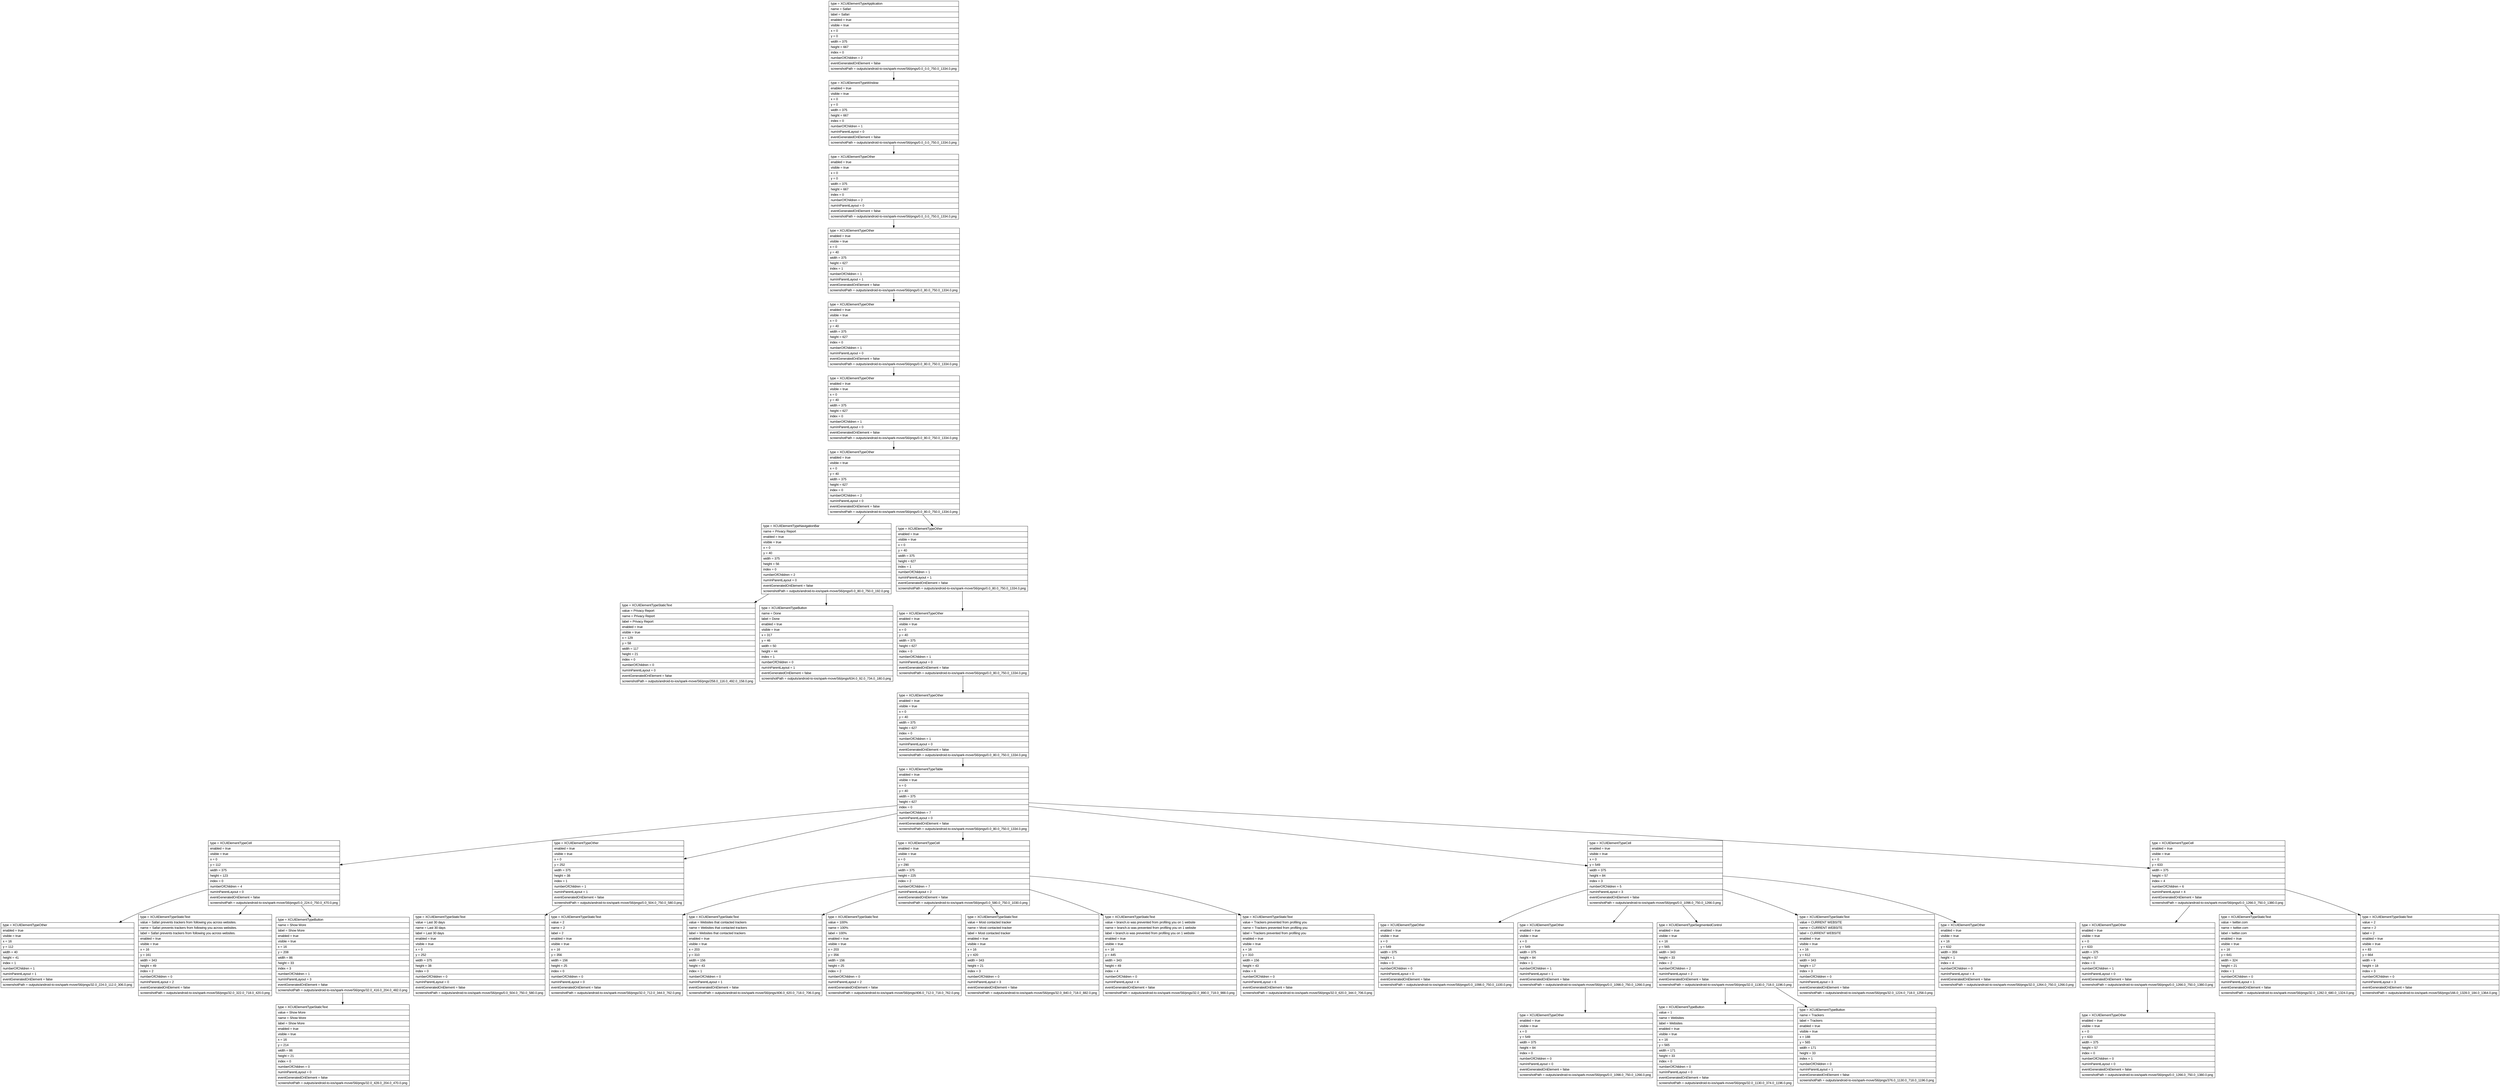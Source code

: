 digraph Layout {

	node [shape=record fontname=Arial];

	0	[label="{type = XCUIElementTypeApplication\l|name = Safari\l|label = Safari\l|enabled = true\l|visible = true\l|x = 0\l|y = 0\l|width = 375\l|height = 667\l|index = 0\l|numberOfChildren = 2\l|eventGeneratedOnElement = false \l|screenshotPath = outputs/android-to-ios/spark-move/S6/pngs/0.0_0.0_750.0_1334.0.png\l}"]
	1	[label="{type = XCUIElementTypeWindow\l|enabled = true\l|visible = true\l|x = 0\l|y = 0\l|width = 375\l|height = 667\l|index = 0\l|numberOfChildren = 1\l|numInParentLayout = 0\l|eventGeneratedOnElement = false \l|screenshotPath = outputs/android-to-ios/spark-move/S6/pngs/0.0_0.0_750.0_1334.0.png\l}"]
	2	[label="{type = XCUIElementTypeOther\l|enabled = true\l|visible = true\l|x = 0\l|y = 0\l|width = 375\l|height = 667\l|index = 0\l|numberOfChildren = 2\l|numInParentLayout = 0\l|eventGeneratedOnElement = false \l|screenshotPath = outputs/android-to-ios/spark-move/S6/pngs/0.0_0.0_750.0_1334.0.png\l}"]
	3	[label="{type = XCUIElementTypeOther\l|enabled = true\l|visible = true\l|x = 0\l|y = 40\l|width = 375\l|height = 627\l|index = 1\l|numberOfChildren = 1\l|numInParentLayout = 1\l|eventGeneratedOnElement = false \l|screenshotPath = outputs/android-to-ios/spark-move/S6/pngs/0.0_80.0_750.0_1334.0.png\l}"]
	4	[label="{type = XCUIElementTypeOther\l|enabled = true\l|visible = true\l|x = 0\l|y = 40\l|width = 375\l|height = 627\l|index = 0\l|numberOfChildren = 1\l|numInParentLayout = 0\l|eventGeneratedOnElement = false \l|screenshotPath = outputs/android-to-ios/spark-move/S6/pngs/0.0_80.0_750.0_1334.0.png\l}"]
	5	[label="{type = XCUIElementTypeOther\l|enabled = true\l|visible = true\l|x = 0\l|y = 40\l|width = 375\l|height = 627\l|index = 0\l|numberOfChildren = 1\l|numInParentLayout = 0\l|eventGeneratedOnElement = false \l|screenshotPath = outputs/android-to-ios/spark-move/S6/pngs/0.0_80.0_750.0_1334.0.png\l}"]
	6	[label="{type = XCUIElementTypeOther\l|enabled = true\l|visible = true\l|x = 0\l|y = 40\l|width = 375\l|height = 627\l|index = 0\l|numberOfChildren = 2\l|numInParentLayout = 0\l|eventGeneratedOnElement = false \l|screenshotPath = outputs/android-to-ios/spark-move/S6/pngs/0.0_80.0_750.0_1334.0.png\l}"]
	7	[label="{type = XCUIElementTypeNavigationBar\l|name = Privacy Report\l|enabled = true\l|visible = true\l|x = 0\l|y = 40\l|width = 375\l|height = 56\l|index = 0\l|numberOfChildren = 2\l|numInParentLayout = 0\l|eventGeneratedOnElement = false \l|screenshotPath = outputs/android-to-ios/spark-move/S6/pngs/0.0_80.0_750.0_192.0.png\l}"]
	8	[label="{type = XCUIElementTypeOther\l|enabled = true\l|visible = true\l|x = 0\l|y = 40\l|width = 375\l|height = 627\l|index = 1\l|numberOfChildren = 1\l|numInParentLayout = 1\l|eventGeneratedOnElement = false \l|screenshotPath = outputs/android-to-ios/spark-move/S6/pngs/0.0_80.0_750.0_1334.0.png\l}"]
	9	[label="{type = XCUIElementTypeStaticText\l|value = Privacy Report\l|name = Privacy Report\l|label = Privacy Report\l|enabled = true\l|visible = true\l|x = 129\l|y = 58\l|width = 117\l|height = 21\l|index = 0\l|numberOfChildren = 0\l|numInParentLayout = 0\l|eventGeneratedOnElement = false \l|screenshotPath = outputs/android-to-ios/spark-move/S6/pngs/258.0_116.0_492.0_158.0.png\l}"]
	10	[label="{type = XCUIElementTypeButton\l|name = Done\l|label = Done\l|enabled = true\l|visible = true\l|x = 317\l|y = 46\l|width = 50\l|height = 44\l|index = 1\l|numberOfChildren = 0\l|numInParentLayout = 1\l|eventGeneratedOnElement = false \l|screenshotPath = outputs/android-to-ios/spark-move/S6/pngs/634.0_92.0_734.0_180.0.png\l}"]
	11	[label="{type = XCUIElementTypeOther\l|enabled = true\l|visible = true\l|x = 0\l|y = 40\l|width = 375\l|height = 627\l|index = 0\l|numberOfChildren = 1\l|numInParentLayout = 0\l|eventGeneratedOnElement = false \l|screenshotPath = outputs/android-to-ios/spark-move/S6/pngs/0.0_80.0_750.0_1334.0.png\l}"]
	12	[label="{type = XCUIElementTypeOther\l|enabled = true\l|visible = true\l|x = 0\l|y = 40\l|width = 375\l|height = 627\l|index = 0\l|numberOfChildren = 1\l|numInParentLayout = 0\l|eventGeneratedOnElement = false \l|screenshotPath = outputs/android-to-ios/spark-move/S6/pngs/0.0_80.0_750.0_1334.0.png\l}"]
	13	[label="{type = XCUIElementTypeTable\l|enabled = true\l|visible = true\l|x = 0\l|y = 40\l|width = 375\l|height = 627\l|index = 0\l|numberOfChildren = 7\l|numInParentLayout = 0\l|eventGeneratedOnElement = false \l|screenshotPath = outputs/android-to-ios/spark-move/S6/pngs/0.0_80.0_750.0_1334.0.png\l}"]
	14	[label="{type = XCUIElementTypeCell\l|enabled = true\l|visible = true\l|x = 0\l|y = 112\l|width = 375\l|height = 123\l|index = 0\l|numberOfChildren = 4\l|numInParentLayout = 0\l|eventGeneratedOnElement = false \l|screenshotPath = outputs/android-to-ios/spark-move/S6/pngs/0.0_224.0_750.0_470.0.png\l}"]
	15	[label="{type = XCUIElementTypeOther\l|enabled = true\l|visible = true\l|x = 0\l|y = 252\l|width = 375\l|height = 38\l|index = 1\l|numberOfChildren = 1\l|numInParentLayout = 1\l|eventGeneratedOnElement = false \l|screenshotPath = outputs/android-to-ios/spark-move/S6/pngs/0.0_504.0_750.0_580.0.png\l}"]
	16	[label="{type = XCUIElementTypeCell\l|enabled = true\l|visible = true\l|x = 0\l|y = 290\l|width = 375\l|height = 225\l|index = 2\l|numberOfChildren = 7\l|numInParentLayout = 2\l|eventGeneratedOnElement = false \l|screenshotPath = outputs/android-to-ios/spark-move/S6/pngs/0.0_580.0_750.0_1030.0.png\l}"]
	17	[label="{type = XCUIElementTypeCell\l|enabled = true\l|visible = true\l|x = 0\l|y = 549\l|width = 375\l|height = 84\l|index = 3\l|numberOfChildren = 5\l|numInParentLayout = 3\l|eventGeneratedOnElement = false \l|screenshotPath = outputs/android-to-ios/spark-move/S6/pngs/0.0_1098.0_750.0_1266.0.png\l}"]
	18	[label="{type = XCUIElementTypeCell\l|enabled = true\l|visible = true\l|x = 0\l|y = 633\l|width = 375\l|height = 57\l|index = 4\l|numberOfChildren = 6\l|numInParentLayout = 4\l|eventGeneratedOnElement = false \l|screenshotPath = outputs/android-to-ios/spark-move/S6/pngs/0.0_1266.0_750.0_1380.0.png\l}"]
	19	[label="{type = XCUIElementTypeOther\l|enabled = true\l|visible = true\l|x = 16\l|y = 112\l|width = 40\l|height = 41\l|index = 1\l|numberOfChildren = 1\l|numInParentLayout = 1\l|eventGeneratedOnElement = false \l|screenshotPath = outputs/android-to-ios/spark-move/S6/pngs/32.0_224.0_112.0_306.0.png\l}"]
	20	[label="{type = XCUIElementTypeStaticText\l|value = Safari prevents trackers from following you across websites.\l|name = Safari prevents trackers from following you across websites.\l|label = Safari prevents trackers from following you across websites.\l|enabled = true\l|visible = true\l|x = 16\l|y = 161\l|width = 343\l|height = 49\l|index = 2\l|numberOfChildren = 0\l|numInParentLayout = 2\l|eventGeneratedOnElement = false \l|screenshotPath = outputs/android-to-ios/spark-move/S6/pngs/32.0_322.0_718.0_420.0.png\l}"]
	21	[label="{type = XCUIElementTypeButton\l|name = Show More\l|label = Show More\l|enabled = true\l|visible = true\l|x = 16\l|y = 208\l|width = 86\l|height = 33\l|index = 3\l|numberOfChildren = 1\l|numInParentLayout = 3\l|eventGeneratedOnElement = false \l|screenshotPath = outputs/android-to-ios/spark-move/S6/pngs/32.0_416.0_204.0_482.0.png\l}"]
	22	[label="{type = XCUIElementTypeStaticText\l|value = Last 30 days\l|name = Last 30 days\l|label = Last 30 days\l|enabled = true\l|visible = true\l|x = 0\l|y = 252\l|width = 375\l|height = 38\l|index = 0\l|numberOfChildren = 0\l|numInParentLayout = 0\l|eventGeneratedOnElement = false \l|screenshotPath = outputs/android-to-ios/spark-move/S6/pngs/0.0_504.0_750.0_580.0.png\l}"]
	23	[label="{type = XCUIElementTypeStaticText\l|value = 2\l|name = 2\l|label = 2\l|enabled = true\l|visible = true\l|x = 16\l|y = 356\l|width = 156\l|height = 25\l|index = 0\l|numberOfChildren = 0\l|numInParentLayout = 0\l|eventGeneratedOnElement = false \l|screenshotPath = outputs/android-to-ios/spark-move/S6/pngs/32.0_712.0_344.0_762.0.png\l}"]
	24	[label="{type = XCUIElementTypeStaticText\l|value = Websites that contacted trackers\l|name = Websites that contacted trackers\l|label = Websites that contacted trackers\l|enabled = true\l|visible = true\l|x = 203\l|y = 310\l|width = 156\l|height = 43\l|index = 1\l|numberOfChildren = 0\l|numInParentLayout = 1\l|eventGeneratedOnElement = false \l|screenshotPath = outputs/android-to-ios/spark-move/S6/pngs/406.0_620.0_718.0_706.0.png\l}"]
	25	[label="{type = XCUIElementTypeStaticText\l|value = 100%\l|name = 100%\l|label = 100%\l|enabled = true\l|visible = true\l|x = 203\l|y = 356\l|width = 156\l|height = 25\l|index = 2\l|numberOfChildren = 0\l|numInParentLayout = 2\l|eventGeneratedOnElement = false \l|screenshotPath = outputs/android-to-ios/spark-move/S6/pngs/406.0_712.0_718.0_762.0.png\l}"]
	26	[label="{type = XCUIElementTypeStaticText\l|value = Most contacted tracker\l|name = Most contacted tracker\l|label = Most contacted tracker\l|enabled = true\l|visible = true\l|x = 16\l|y = 420\l|width = 343\l|height = 21\l|index = 3\l|numberOfChildren = 0\l|numInParentLayout = 3\l|eventGeneratedOnElement = false \l|screenshotPath = outputs/android-to-ios/spark-move/S6/pngs/32.0_840.0_718.0_882.0.png\l}"]
	27	[label="{type = XCUIElementTypeStaticText\l|value = branch.io was prevented from profiling you on 1 website\l|name = branch.io was prevented from profiling you on 1 website\l|label = branch.io was prevented from profiling you on 1 website\l|enabled = true\l|visible = true\l|x = 16\l|y = 445\l|width = 343\l|height = 49\l|index = 4\l|numberOfChildren = 0\l|numInParentLayout = 4\l|eventGeneratedOnElement = false \l|screenshotPath = outputs/android-to-ios/spark-move/S6/pngs/32.0_890.0_718.0_988.0.png\l}"]
	28	[label="{type = XCUIElementTypeStaticText\l|value = Trackers prevented from profiling you\l|name = Trackers prevented from profiling you\l|label = Trackers prevented from profiling you\l|enabled = true\l|visible = true\l|x = 16\l|y = 310\l|width = 156\l|height = 43\l|index = 6\l|numberOfChildren = 0\l|numInParentLayout = 6\l|eventGeneratedOnElement = false \l|screenshotPath = outputs/android-to-ios/spark-move/S6/pngs/32.0_620.0_344.0_706.0.png\l}"]
	29	[label="{type = XCUIElementTypeOther\l|enabled = true\l|visible = true\l|x = 0\l|y = 549\l|width = 375\l|height = 1\l|index = 0\l|numberOfChildren = 0\l|numInParentLayout = 0\l|eventGeneratedOnElement = false \l|screenshotPath = outputs/android-to-ios/spark-move/S6/pngs/0.0_1098.0_750.0_1100.0.png\l}"]
	30	[label="{type = XCUIElementTypeOther\l|enabled = true\l|visible = true\l|x = 0\l|y = 549\l|width = 375\l|height = 84\l|index = 1\l|numberOfChildren = 1\l|numInParentLayout = 1\l|eventGeneratedOnElement = false \l|screenshotPath = outputs/android-to-ios/spark-move/S6/pngs/0.0_1098.0_750.0_1266.0.png\l}"]
	31	[label="{type = XCUIElementTypeSegmentedControl\l|enabled = true\l|visible = true\l|x = 16\l|y = 565\l|width = 343\l|height = 33\l|index = 2\l|numberOfChildren = 2\l|numInParentLayout = 2\l|eventGeneratedOnElement = false \l|screenshotPath = outputs/android-to-ios/spark-move/S6/pngs/32.0_1130.0_718.0_1196.0.png\l}"]
	32	[label="{type = XCUIElementTypeStaticText\l|value = CURRENT WEBSITE\l|name = CURRENT WEBSITE\l|label = CURRENT WEBSITE\l|enabled = true\l|visible = true\l|x = 16\l|y = 612\l|width = 343\l|height = 17\l|index = 3\l|numberOfChildren = 0\l|numInParentLayout = 3\l|eventGeneratedOnElement = false \l|screenshotPath = outputs/android-to-ios/spark-move/S6/pngs/32.0_1224.0_718.0_1258.0.png\l}"]
	33	[label="{type = XCUIElementTypeOther\l|enabled = true\l|visible = true\l|x = 16\l|y = 632\l|width = 359\l|height = 1\l|index = 4\l|numberOfChildren = 0\l|numInParentLayout = 4\l|eventGeneratedOnElement = false \l|screenshotPath = outputs/android-to-ios/spark-move/S6/pngs/32.0_1264.0_750.0_1266.0.png\l}"]
	34	[label="{type = XCUIElementTypeOther\l|enabled = true\l|visible = true\l|x = 0\l|y = 633\l|width = 375\l|height = 57\l|index = 0\l|numberOfChildren = 1\l|numInParentLayout = 0\l|eventGeneratedOnElement = false \l|screenshotPath = outputs/android-to-ios/spark-move/S6/pngs/0.0_1266.0_750.0_1380.0.png\l}"]
	35	[label="{type = XCUIElementTypeStaticText\l|value = twitter.com\l|name = twitter.com\l|label = twitter.com\l|enabled = true\l|visible = true\l|x = 16\l|y = 641\l|width = 324\l|height = 21\l|index = 1\l|numberOfChildren = 0\l|numInParentLayout = 1\l|eventGeneratedOnElement = false \l|screenshotPath = outputs/android-to-ios/spark-move/S6/pngs/32.0_1282.0_680.0_1324.0.png\l}"]
	36	[label="{type = XCUIElementTypeStaticText\l|value = 2\l|name = 2\l|label = 2\l|enabled = true\l|visible = true\l|x = 83\l|y = 664\l|width = 9\l|height = 18\l|index = 3\l|numberOfChildren = 0\l|numInParentLayout = 3\l|eventGeneratedOnElement = false \l|screenshotPath = outputs/android-to-ios/spark-move/S6/pngs/166.0_1328.0_184.0_1364.0.png\l}"]
	37	[label="{type = XCUIElementTypeStaticText\l|value = Show More\l|name = Show More\l|label = Show More\l|enabled = true\l|visible = true\l|x = 16\l|y = 214\l|width = 86\l|height = 21\l|index = 0\l|numberOfChildren = 0\l|numInParentLayout = 0\l|eventGeneratedOnElement = false \l|screenshotPath = outputs/android-to-ios/spark-move/S6/pngs/32.0_428.0_204.0_470.0.png\l}"]
	38	[label="{type = XCUIElementTypeOther\l|enabled = true\l|visible = true\l|x = 0\l|y = 549\l|width = 375\l|height = 84\l|index = 0\l|numberOfChildren = 0\l|numInParentLayout = 0\l|eventGeneratedOnElement = false \l|screenshotPath = outputs/android-to-ios/spark-move/S6/pngs/0.0_1098.0_750.0_1266.0.png\l}"]
	39	[label="{type = XCUIElementTypeButton\l|value = 1\l|name = Websites\l|label = Websites\l|enabled = true\l|visible = true\l|x = 16\l|y = 565\l|width = 171\l|height = 33\l|index = 0\l|numberOfChildren = 0\l|numInParentLayout = 0\l|eventGeneratedOnElement = false \l|screenshotPath = outputs/android-to-ios/spark-move/S6/pngs/32.0_1130.0_374.0_1196.0.png\l}"]
	40	[label="{type = XCUIElementTypeButton\l|name = Trackers\l|label = Trackers\l|enabled = true\l|visible = true\l|x = 188\l|y = 565\l|width = 171\l|height = 33\l|index = 1\l|numberOfChildren = 0\l|numInParentLayout = 1\l|eventGeneratedOnElement = false \l|screenshotPath = outputs/android-to-ios/spark-move/S6/pngs/376.0_1130.0_718.0_1196.0.png\l}"]
	41	[label="{type = XCUIElementTypeOther\l|enabled = true\l|visible = true\l|x = 0\l|y = 633\l|width = 375\l|height = 57\l|index = 0\l|numberOfChildren = 0\l|numInParentLayout = 0\l|eventGeneratedOnElement = false \l|screenshotPath = outputs/android-to-ios/spark-move/S6/pngs/0.0_1266.0_750.0_1380.0.png\l}"]


	0 -> 1
	1 -> 2
	2 -> 3
	3 -> 4
	4 -> 5
	5 -> 6
	6 -> 7
	6 -> 8
	7 -> 9
	7 -> 10
	8 -> 11
	11 -> 12
	12 -> 13
	13 -> 14
	13 -> 15
	13 -> 16
	13 -> 17
	13 -> 18
	14 -> 19
	14 -> 20
	14 -> 21
	15 -> 22
	16 -> 23
	16 -> 24
	16 -> 25
	16 -> 26
	16 -> 27
	16 -> 28
	17 -> 29
	17 -> 30
	17 -> 31
	17 -> 32
	17 -> 33
	18 -> 34
	18 -> 35
	18 -> 36
	21 -> 37
	30 -> 38
	31 -> 39
	31 -> 40
	34 -> 41


}